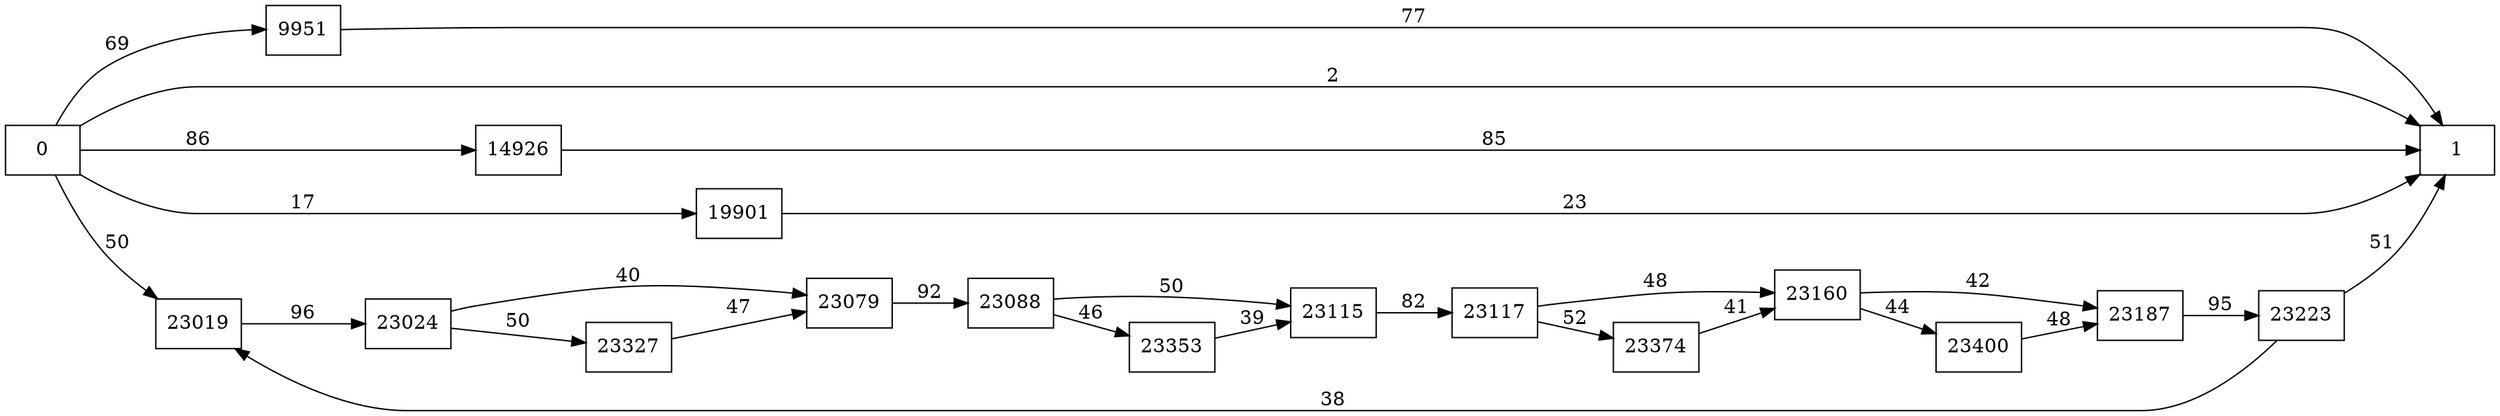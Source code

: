 digraph {
	graph [rankdir=LR]
	node [shape=rectangle]
	9951 -> 1 [label=77]
	14926 -> 1 [label=85]
	19901 -> 1 [label=23]
	23019 -> 23024 [label=96]
	23024 -> 23079 [label=40]
	23024 -> 23327 [label=50]
	23079 -> 23088 [label=92]
	23088 -> 23115 [label=50]
	23088 -> 23353 [label=46]
	23115 -> 23117 [label=82]
	23117 -> 23160 [label=48]
	23117 -> 23374 [label=52]
	23160 -> 23187 [label=42]
	23160 -> 23400 [label=44]
	23187 -> 23223 [label=95]
	23223 -> 23019 [label=38]
	23223 -> 1 [label=51]
	23327 -> 23079 [label=47]
	23353 -> 23115 [label=39]
	23374 -> 23160 [label=41]
	23400 -> 23187 [label=48]
	0 -> 1 [label=2]
	0 -> 9951 [label=69]
	0 -> 14926 [label=86]
	0 -> 19901 [label=17]
	0 -> 23019 [label=50]
}
